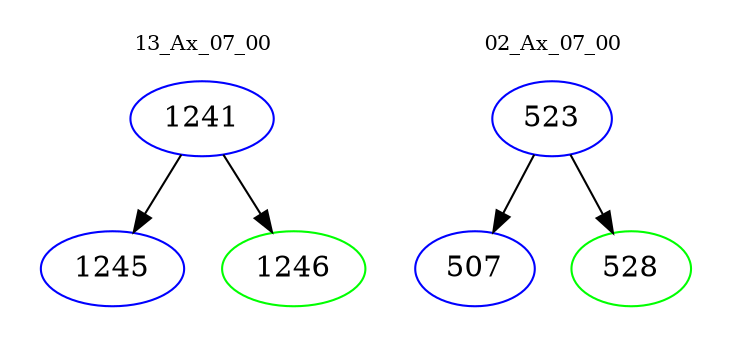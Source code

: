 digraph{
subgraph cluster_0 {
color = white
label = "13_Ax_07_00";
fontsize=10;
T0_1241 [label="1241", color="blue"]
T0_1241 -> T0_1245 [color="black"]
T0_1245 [label="1245", color="blue"]
T0_1241 -> T0_1246 [color="black"]
T0_1246 [label="1246", color="green"]
}
subgraph cluster_1 {
color = white
label = "02_Ax_07_00";
fontsize=10;
T1_523 [label="523", color="blue"]
T1_523 -> T1_507 [color="black"]
T1_507 [label="507", color="blue"]
T1_523 -> T1_528 [color="black"]
T1_528 [label="528", color="green"]
}
}
